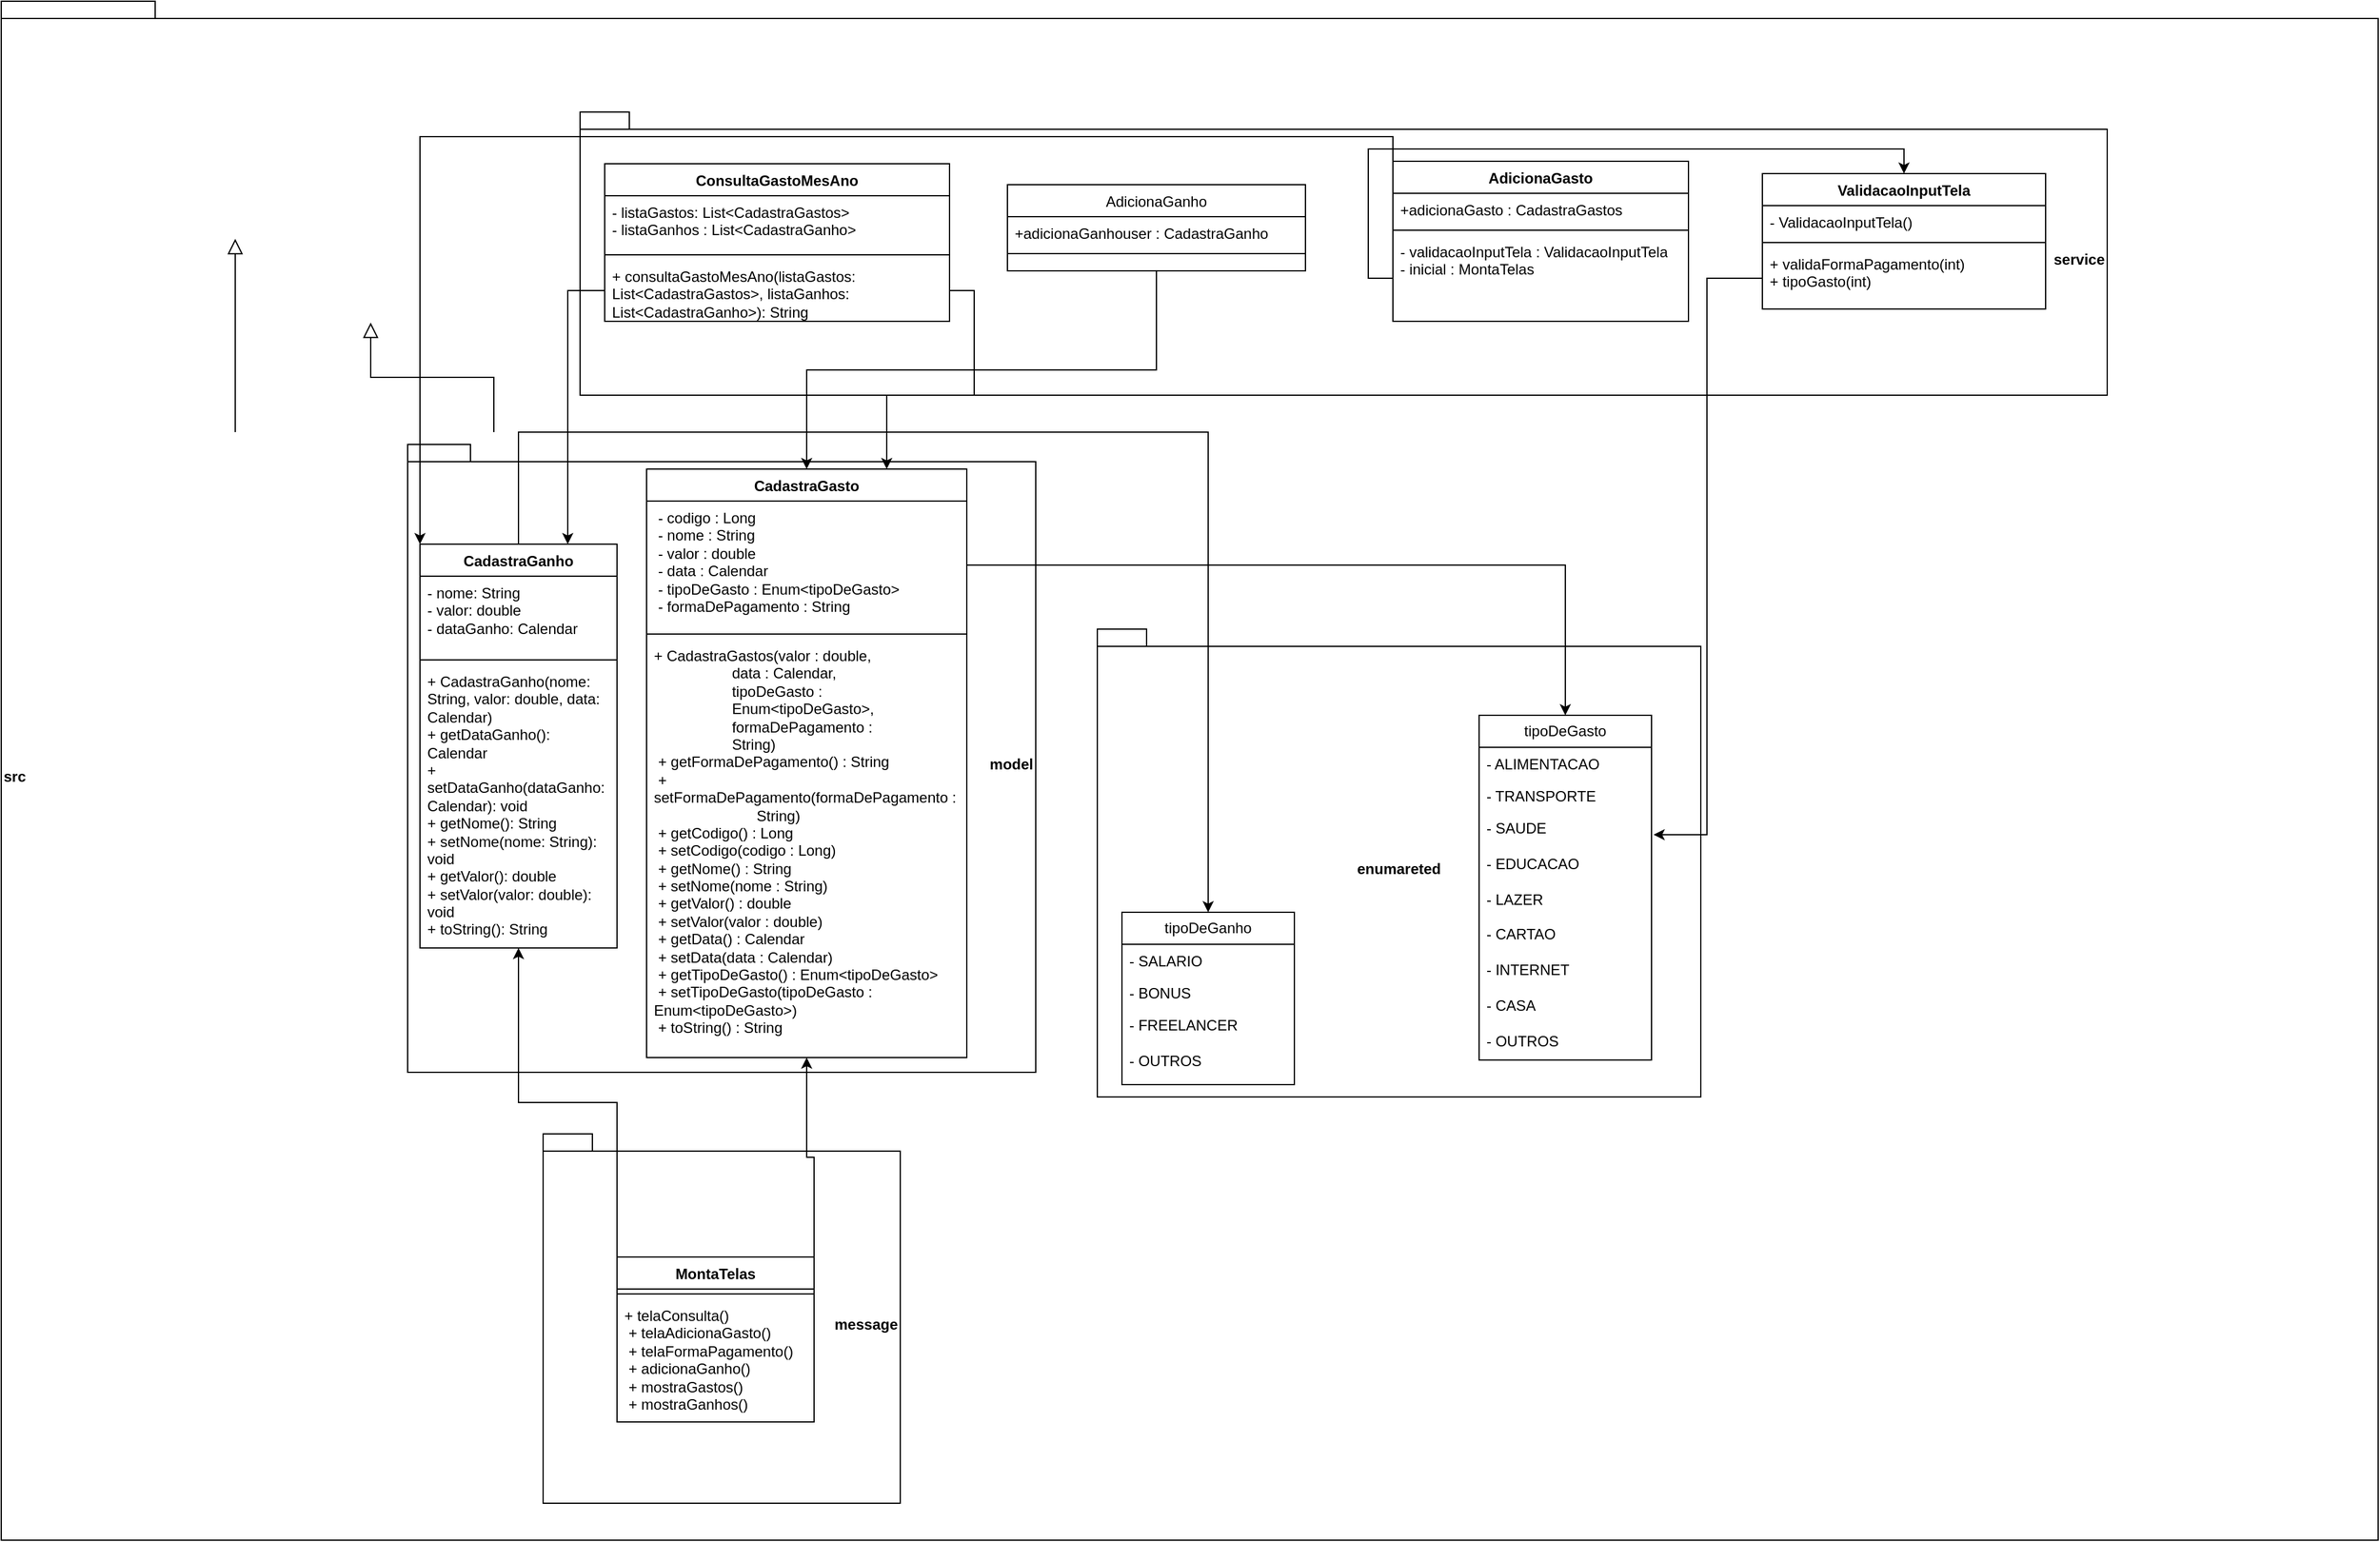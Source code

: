 <mxfile version="21.2.9" type="device">
  <diagram id="C5RBs43oDa-KdzZeNtuy" name="Page-1">
    <mxGraphModel dx="2390" dy="1273" grid="1" gridSize="10" guides="1" tooltips="1" connect="1" arrows="1" fold="1" page="1" pageScale="1" pageWidth="827" pageHeight="1169" math="0" shadow="0">
      <root>
        <mxCell id="WIyWlLk6GJQsqaUBKTNV-0" />
        <mxCell id="WIyWlLk6GJQsqaUBKTNV-1" parent="WIyWlLk6GJQsqaUBKTNV-0" />
        <mxCell id="knXETC93wysnIRJdYlWf-0" value="src" style="shape=folder;fontStyle=1;spacingTop=10;tabWidth=40;tabHeight=14;tabPosition=left;html=1;whiteSpace=wrap;align=left;" vertex="1" parent="WIyWlLk6GJQsqaUBKTNV-1">
          <mxGeometry x="10" y="10" width="1930" height="1250" as="geometry" />
        </mxCell>
        <mxCell id="zkfFHV4jXpPFQw0GAbJ--12" value="" style="endArrow=block;endSize=10;endFill=0;shadow=0;strokeWidth=1;rounded=0;edgeStyle=elbowEdgeStyle;elbow=vertical;" parent="WIyWlLk6GJQsqaUBKTNV-1" target="zkfFHV4jXpPFQw0GAbJ--0" edge="1">
          <mxGeometry width="160" relative="1" as="geometry">
            <mxPoint x="200" y="360" as="sourcePoint" />
            <mxPoint x="200" y="203" as="targetPoint" />
          </mxGeometry>
        </mxCell>
        <mxCell id="zkfFHV4jXpPFQw0GAbJ--16" value="" style="endArrow=block;endSize=10;endFill=0;shadow=0;strokeWidth=1;rounded=0;edgeStyle=elbowEdgeStyle;elbow=vertical;" parent="WIyWlLk6GJQsqaUBKTNV-1" target="zkfFHV4jXpPFQw0GAbJ--0" edge="1">
          <mxGeometry width="160" relative="1" as="geometry">
            <mxPoint x="410" y="360" as="sourcePoint" />
            <mxPoint x="310" y="271" as="targetPoint" />
          </mxGeometry>
        </mxCell>
        <mxCell id="knXETC93wysnIRJdYlWf-1" value="&lt;div style=&quot;&quot;&gt;&lt;span style=&quot;background-color: initial;&quot;&gt;service&lt;/span&gt;&lt;/div&gt;" style="shape=folder;fontStyle=1;spacingTop=10;tabWidth=40;tabHeight=14;tabPosition=left;html=1;whiteSpace=wrap;align=right;" vertex="1" parent="WIyWlLk6GJQsqaUBKTNV-1">
          <mxGeometry x="480" y="100" width="1240" height="230" as="geometry" />
        </mxCell>
        <mxCell id="knXETC93wysnIRJdYlWf-2" value="&lt;div style=&quot;&quot;&gt;&lt;span style=&quot;background-color: initial;&quot;&gt;model&lt;/span&gt;&lt;/div&gt;" style="shape=folder;fontStyle=1;spacingTop=10;tabWidth=40;tabHeight=14;tabPosition=left;html=1;whiteSpace=wrap;align=right;" vertex="1" parent="WIyWlLk6GJQsqaUBKTNV-1">
          <mxGeometry x="340" y="370" width="510" height="510" as="geometry" />
        </mxCell>
        <mxCell id="knXETC93wysnIRJdYlWf-3" value="enumareted&lt;br&gt;" style="shape=folder;fontStyle=1;spacingTop=10;tabWidth=40;tabHeight=14;tabPosition=left;html=1;whiteSpace=wrap;" vertex="1" parent="WIyWlLk6GJQsqaUBKTNV-1">
          <mxGeometry x="900" y="520" width="490" height="380" as="geometry" />
        </mxCell>
        <mxCell id="knXETC93wysnIRJdYlWf-4" value="&lt;div style=&quot;&quot;&gt;&lt;span style=&quot;background-color: initial;&quot;&gt;message&lt;/span&gt;&lt;/div&gt;" style="shape=folder;fontStyle=1;spacingTop=10;tabWidth=40;tabHeight=14;tabPosition=left;html=1;whiteSpace=wrap;align=right;" vertex="1" parent="WIyWlLk6GJQsqaUBKTNV-1">
          <mxGeometry x="450" y="930" width="290" height="300" as="geometry" />
        </mxCell>
        <mxCell id="knXETC93wysnIRJdYlWf-46" style="edgeStyle=orthogonalEdgeStyle;rounded=0;orthogonalLoop=1;jettySize=auto;html=1;exitX=0.5;exitY=1;exitDx=0;exitDy=0;entryX=0.5;entryY=0;entryDx=0;entryDy=0;" edge="1" parent="WIyWlLk6GJQsqaUBKTNV-1" source="zkfFHV4jXpPFQw0GAbJ--17" target="knXETC93wysnIRJdYlWf-25">
          <mxGeometry relative="1" as="geometry" />
        </mxCell>
        <mxCell id="zkfFHV4jXpPFQw0GAbJ--17" value="AdicionaGanho" style="swimlane;fontStyle=0;align=center;verticalAlign=top;childLayout=stackLayout;horizontal=1;startSize=26;horizontalStack=0;resizeParent=1;resizeLast=0;collapsible=1;marginBottom=0;rounded=0;shadow=0;strokeWidth=1;" parent="WIyWlLk6GJQsqaUBKTNV-1" vertex="1">
          <mxGeometry x="827" y="159" width="242" height="70" as="geometry">
            <mxRectangle x="550" y="140" width="160" height="26" as="alternateBounds" />
          </mxGeometry>
        </mxCell>
        <mxCell id="zkfFHV4jXpPFQw0GAbJ--18" value="+adicionaGanhouser : CadastraGanho" style="text;align=left;verticalAlign=top;spacingLeft=4;spacingRight=4;overflow=hidden;rotatable=0;points=[[0,0.5],[1,0.5]];portConstraint=eastwest;" parent="zkfFHV4jXpPFQw0GAbJ--17" vertex="1">
          <mxGeometry y="26" width="242" height="26" as="geometry" />
        </mxCell>
        <mxCell id="zkfFHV4jXpPFQw0GAbJ--23" value="" style="line;html=1;strokeWidth=1;align=left;verticalAlign=middle;spacingTop=-1;spacingLeft=3;spacingRight=3;rotatable=0;labelPosition=right;points=[];portConstraint=eastwest;" parent="zkfFHV4jXpPFQw0GAbJ--17" vertex="1">
          <mxGeometry y="52" width="242" height="8" as="geometry" />
        </mxCell>
        <mxCell id="knXETC93wysnIRJdYlWf-9" value="ValidacaoInputTela" style="swimlane;fontStyle=1;align=center;verticalAlign=top;childLayout=stackLayout;horizontal=1;startSize=26;horizontalStack=0;resizeParent=1;resizeParentMax=0;resizeLast=0;collapsible=1;marginBottom=0;whiteSpace=wrap;html=1;" vertex="1" parent="WIyWlLk6GJQsqaUBKTNV-1">
          <mxGeometry x="1440" y="150" width="230" height="110" as="geometry" />
        </mxCell>
        <mxCell id="knXETC93wysnIRJdYlWf-10" value="- ValidacaoInputTela()&amp;nbsp;" style="text;strokeColor=none;fillColor=none;align=left;verticalAlign=top;spacingLeft=4;spacingRight=4;overflow=hidden;rotatable=0;points=[[0,0.5],[1,0.5]];portConstraint=eastwest;whiteSpace=wrap;html=1;" vertex="1" parent="knXETC93wysnIRJdYlWf-9">
          <mxGeometry y="26" width="230" height="26" as="geometry" />
        </mxCell>
        <mxCell id="knXETC93wysnIRJdYlWf-11" value="" style="line;strokeWidth=1;fillColor=none;align=left;verticalAlign=middle;spacingTop=-1;spacingLeft=3;spacingRight=3;rotatable=0;labelPosition=right;points=[];portConstraint=eastwest;strokeColor=inherit;" vertex="1" parent="knXETC93wysnIRJdYlWf-9">
          <mxGeometry y="52" width="230" height="8" as="geometry" />
        </mxCell>
        <mxCell id="knXETC93wysnIRJdYlWf-12" value="&lt;div&gt;+ validaFormaPagamento(int)&amp;nbsp;&lt;/div&gt;&lt;div&gt;+ tipoGasto(int)&amp;nbsp;&lt;/div&gt;" style="text;strokeColor=none;fillColor=none;align=left;verticalAlign=top;spacingLeft=4;spacingRight=4;overflow=hidden;rotatable=0;points=[[0,0.5],[1,0.5]];portConstraint=eastwest;whiteSpace=wrap;html=1;" vertex="1" parent="knXETC93wysnIRJdYlWf-9">
          <mxGeometry y="60" width="230" height="50" as="geometry" />
        </mxCell>
        <mxCell id="knXETC93wysnIRJdYlWf-47" style="edgeStyle=orthogonalEdgeStyle;rounded=0;orthogonalLoop=1;jettySize=auto;html=1;exitX=0;exitY=0;exitDx=0;exitDy=0;entryX=0;entryY=0;entryDx=0;entryDy=0;" edge="1" parent="WIyWlLk6GJQsqaUBKTNV-1" source="knXETC93wysnIRJdYlWf-13" target="knXETC93wysnIRJdYlWf-21">
          <mxGeometry relative="1" as="geometry" />
        </mxCell>
        <mxCell id="knXETC93wysnIRJdYlWf-13" value="AdicionaGasto" style="swimlane;fontStyle=1;align=center;verticalAlign=top;childLayout=stackLayout;horizontal=1;startSize=26;horizontalStack=0;resizeParent=1;resizeParentMax=0;resizeLast=0;collapsible=1;marginBottom=0;whiteSpace=wrap;html=1;" vertex="1" parent="WIyWlLk6GJQsqaUBKTNV-1">
          <mxGeometry x="1140" y="140" width="240" height="130" as="geometry" />
        </mxCell>
        <mxCell id="knXETC93wysnIRJdYlWf-14" value="+adicionaGasto : CadastraGastos" style="text;strokeColor=none;fillColor=none;align=left;verticalAlign=top;spacingLeft=4;spacingRight=4;overflow=hidden;rotatable=0;points=[[0,0.5],[1,0.5]];portConstraint=eastwest;whiteSpace=wrap;html=1;" vertex="1" parent="knXETC93wysnIRJdYlWf-13">
          <mxGeometry y="26" width="240" height="26" as="geometry" />
        </mxCell>
        <mxCell id="knXETC93wysnIRJdYlWf-15" value="" style="line;strokeWidth=1;fillColor=none;align=left;verticalAlign=middle;spacingTop=-1;spacingLeft=3;spacingRight=3;rotatable=0;labelPosition=right;points=[];portConstraint=eastwest;strokeColor=inherit;" vertex="1" parent="knXETC93wysnIRJdYlWf-13">
          <mxGeometry y="52" width="240" height="8" as="geometry" />
        </mxCell>
        <mxCell id="knXETC93wysnIRJdYlWf-16" value="- validacaoInputTela : ValidacaoInputTela&lt;br&gt;- inicial : MontaTelas" style="text;strokeColor=none;fillColor=none;align=left;verticalAlign=top;spacingLeft=4;spacingRight=4;overflow=hidden;rotatable=0;points=[[0,0.5],[1,0.5]];portConstraint=eastwest;whiteSpace=wrap;html=1;" vertex="1" parent="knXETC93wysnIRJdYlWf-13">
          <mxGeometry y="60" width="240" height="70" as="geometry" />
        </mxCell>
        <mxCell id="knXETC93wysnIRJdYlWf-17" value="ConsultaGastoMesAno" style="swimlane;fontStyle=1;align=center;verticalAlign=top;childLayout=stackLayout;horizontal=1;startSize=26;horizontalStack=0;resizeParent=1;resizeParentMax=0;resizeLast=0;collapsible=1;marginBottom=0;whiteSpace=wrap;html=1;" vertex="1" parent="WIyWlLk6GJQsqaUBKTNV-1">
          <mxGeometry x="500" y="142" width="280" height="128" as="geometry" />
        </mxCell>
        <mxCell id="knXETC93wysnIRJdYlWf-18" value="- listaGastos: List&amp;lt;CadastraGastos&amp;gt;&lt;br&gt;- listaGanhos : List&amp;lt;CadastraGanho&amp;gt;" style="text;strokeColor=none;fillColor=none;align=left;verticalAlign=top;spacingLeft=4;spacingRight=4;overflow=hidden;rotatable=0;points=[[0,0.5],[1,0.5]];portConstraint=eastwest;whiteSpace=wrap;html=1;" vertex="1" parent="knXETC93wysnIRJdYlWf-17">
          <mxGeometry y="26" width="280" height="44" as="geometry" />
        </mxCell>
        <mxCell id="knXETC93wysnIRJdYlWf-19" value="" style="line;strokeWidth=1;fillColor=none;align=left;verticalAlign=middle;spacingTop=-1;spacingLeft=3;spacingRight=3;rotatable=0;labelPosition=right;points=[];portConstraint=eastwest;strokeColor=inherit;" vertex="1" parent="knXETC93wysnIRJdYlWf-17">
          <mxGeometry y="70" width="280" height="8" as="geometry" />
        </mxCell>
        <mxCell id="knXETC93wysnIRJdYlWf-20" value="+ consultaGastoMesAno(listaGastos: List&amp;lt;CadastraGastos&amp;gt;, listaGanhos: List&amp;lt;CadastraGanho&amp;gt;): String" style="text;strokeColor=none;fillColor=none;align=left;verticalAlign=top;spacingLeft=4;spacingRight=4;overflow=hidden;rotatable=0;points=[[0,0.5],[1,0.5]];portConstraint=eastwest;whiteSpace=wrap;html=1;" vertex="1" parent="knXETC93wysnIRJdYlWf-17">
          <mxGeometry y="78" width="280" height="50" as="geometry" />
        </mxCell>
        <mxCell id="knXETC93wysnIRJdYlWf-45" style="edgeStyle=orthogonalEdgeStyle;rounded=0;orthogonalLoop=1;jettySize=auto;html=1;exitX=0.5;exitY=0;exitDx=0;exitDy=0;entryX=0.5;entryY=0;entryDx=0;entryDy=0;" edge="1" parent="WIyWlLk6GJQsqaUBKTNV-1" source="knXETC93wysnIRJdYlWf-21" target="knXETC93wysnIRJdYlWf-33">
          <mxGeometry relative="1" as="geometry">
            <Array as="points">
              <mxPoint x="430" y="360" />
              <mxPoint x="990" y="360" />
            </Array>
          </mxGeometry>
        </mxCell>
        <mxCell id="knXETC93wysnIRJdYlWf-21" value="CadastraGanho" style="swimlane;fontStyle=1;align=center;verticalAlign=top;childLayout=stackLayout;horizontal=1;startSize=26;horizontalStack=0;resizeParent=1;resizeParentMax=0;resizeLast=0;collapsible=1;marginBottom=0;whiteSpace=wrap;html=1;" vertex="1" parent="WIyWlLk6GJQsqaUBKTNV-1">
          <mxGeometry x="350" y="451" width="160" height="328" as="geometry" />
        </mxCell>
        <mxCell id="knXETC93wysnIRJdYlWf-22" value="&lt;div&gt;- nome: String&lt;/div&gt;&lt;div&gt;- valor: double&lt;/div&gt;&lt;div&gt;- dataGanho: Calendar&lt;/div&gt;" style="text;strokeColor=none;fillColor=none;align=left;verticalAlign=top;spacingLeft=4;spacingRight=4;overflow=hidden;rotatable=0;points=[[0,0.5],[1,0.5]];portConstraint=eastwest;whiteSpace=wrap;html=1;" vertex="1" parent="knXETC93wysnIRJdYlWf-21">
          <mxGeometry y="26" width="160" height="64" as="geometry" />
        </mxCell>
        <mxCell id="knXETC93wysnIRJdYlWf-23" value="" style="line;strokeWidth=1;fillColor=none;align=left;verticalAlign=middle;spacingTop=-1;spacingLeft=3;spacingRight=3;rotatable=0;labelPosition=right;points=[];portConstraint=eastwest;strokeColor=inherit;" vertex="1" parent="knXETC93wysnIRJdYlWf-21">
          <mxGeometry y="90" width="160" height="8" as="geometry" />
        </mxCell>
        <mxCell id="knXETC93wysnIRJdYlWf-24" value="&lt;div&gt;+ CadastraGanho(nome: String, valor: double, data: Calendar)&lt;/div&gt;&lt;div&gt;+ getDataGanho(): Calendar&lt;/div&gt;&lt;div&gt;+ setDataGanho(dataGanho: Calendar): void&lt;/div&gt;&lt;div&gt;+ getNome(): String&lt;/div&gt;&lt;div&gt;+ setNome(nome: String): void&lt;/div&gt;&lt;div&gt;+ getValor(): double&lt;/div&gt;&lt;div&gt;+ setValor(valor: double): void&lt;/div&gt;&lt;div&gt;+ toString(): String&lt;/div&gt;" style="text;strokeColor=none;fillColor=none;align=left;verticalAlign=top;spacingLeft=4;spacingRight=4;overflow=hidden;rotatable=0;points=[[0,0.5],[1,0.5]];portConstraint=eastwest;whiteSpace=wrap;html=1;" vertex="1" parent="knXETC93wysnIRJdYlWf-21">
          <mxGeometry y="98" width="160" height="230" as="geometry" />
        </mxCell>
        <mxCell id="knXETC93wysnIRJdYlWf-25" value="CadastraGasto" style="swimlane;fontStyle=1;align=center;verticalAlign=top;childLayout=stackLayout;horizontal=1;startSize=26;horizontalStack=0;resizeParent=1;resizeParentMax=0;resizeLast=0;collapsible=1;marginBottom=0;whiteSpace=wrap;html=1;" vertex="1" parent="WIyWlLk6GJQsqaUBKTNV-1">
          <mxGeometry x="534" y="390" width="260" height="478" as="geometry" />
        </mxCell>
        <mxCell id="knXETC93wysnIRJdYlWf-26" value="&lt;div&gt;&amp;nbsp;- codigo : Long&amp;nbsp; &amp;nbsp; &amp;nbsp; &amp;nbsp; &amp;nbsp; &amp;nbsp; &amp;nbsp; &amp;nbsp; &amp;nbsp;&lt;/div&gt;&lt;div&gt;&amp;nbsp;- nome : String&amp;nbsp; &amp;nbsp; &amp;nbsp; &amp;nbsp; &amp;nbsp; &amp;nbsp; &amp;nbsp; &amp;nbsp; &amp;nbsp;&lt;/div&gt;&lt;div&gt;&amp;nbsp;- valor : double&amp;nbsp; &amp;nbsp; &amp;nbsp; &amp;nbsp; &amp;nbsp; &amp;nbsp; &amp;nbsp; &amp;nbsp;&amp;nbsp;&lt;/div&gt;&lt;div&gt;&amp;nbsp;- data : Calendar&amp;nbsp; &amp;nbsp; &amp;nbsp; &amp;nbsp; &amp;nbsp; &amp;nbsp; &amp;nbsp; &amp;nbsp;&lt;/div&gt;&lt;div&gt;&amp;nbsp;- tipoDeGasto : Enum&amp;lt;tipoDeGasto&amp;gt;&lt;/div&gt;&lt;div&gt;&amp;nbsp;- formaDePagamento : String&amp;nbsp; &amp;nbsp; &amp;nbsp;&lt;/div&gt;" style="text;strokeColor=none;fillColor=none;align=left;verticalAlign=top;spacingLeft=4;spacingRight=4;overflow=hidden;rotatable=0;points=[[0,0.5],[1,0.5]];portConstraint=eastwest;whiteSpace=wrap;html=1;" vertex="1" parent="knXETC93wysnIRJdYlWf-25">
          <mxGeometry y="26" width="260" height="104" as="geometry" />
        </mxCell>
        <mxCell id="knXETC93wysnIRJdYlWf-27" value="" style="line;strokeWidth=1;fillColor=none;align=left;verticalAlign=middle;spacingTop=-1;spacingLeft=3;spacingRight=3;rotatable=0;labelPosition=right;points=[];portConstraint=eastwest;strokeColor=inherit;" vertex="1" parent="knXETC93wysnIRJdYlWf-25">
          <mxGeometry y="130" width="260" height="8" as="geometry" />
        </mxCell>
        <mxCell id="knXETC93wysnIRJdYlWf-28" value="&lt;div&gt;+ CadastraGastos(valor : double,&lt;/div&gt;&lt;div&gt;&amp;nbsp; &amp;nbsp; &amp;nbsp; &amp;nbsp; &amp;nbsp; &amp;nbsp; &amp;nbsp; &amp;nbsp; &amp;nbsp; &amp;nbsp;data : Calendar,&lt;/div&gt;&lt;div&gt;&amp;nbsp; &amp;nbsp; &amp;nbsp; &amp;nbsp; &amp;nbsp; &amp;nbsp; &amp;nbsp; &amp;nbsp; &amp;nbsp; &amp;nbsp;tipoDeGasto :&amp;nbsp;&amp;nbsp;&lt;/div&gt;&lt;div&gt;&amp;nbsp; &amp;nbsp; &amp;nbsp; &amp;nbsp; &amp;nbsp; &amp;nbsp; &amp;nbsp; &amp;nbsp; &amp;nbsp; &amp;nbsp;Enum&amp;lt;tipoDeGasto&amp;gt;,&lt;/div&gt;&lt;div&gt;&amp;nbsp; &amp;nbsp; &amp;nbsp; &amp;nbsp; &amp;nbsp; &amp;nbsp; &amp;nbsp; &amp;nbsp; &amp;nbsp; &amp;nbsp;formaDePagamento :&lt;/div&gt;&lt;div&gt;&amp;nbsp; &amp;nbsp; &amp;nbsp; &amp;nbsp; &amp;nbsp; &amp;nbsp; &amp;nbsp; &amp;nbsp; &amp;nbsp; &amp;nbsp;String)&amp;nbsp; &amp;nbsp; &amp;nbsp; &amp;nbsp; &amp;nbsp;&lt;/div&gt;&lt;div&gt;&amp;nbsp;+ getFormaDePagamento() : String&amp;nbsp;&lt;/div&gt;&lt;div&gt;&amp;nbsp;+ setFormaDePagamento(formaDePagamento :&lt;/div&gt;&lt;div&gt;&amp;nbsp; &amp;nbsp; &amp;nbsp; &amp;nbsp; &amp;nbsp; &amp;nbsp; &amp;nbsp; &amp;nbsp; &amp;nbsp; &amp;nbsp; &amp;nbsp; &amp;nbsp; &amp;nbsp;String)&amp;nbsp; &amp;nbsp;&lt;/div&gt;&lt;div&gt;&amp;nbsp;+ getCodigo() : Long&amp;nbsp; &amp;nbsp; &amp;nbsp; &amp;nbsp; &amp;nbsp; &amp;nbsp;&amp;nbsp;&lt;/div&gt;&lt;div&gt;&amp;nbsp;+ setCodigo(codigo : Long)&amp;nbsp; &amp;nbsp; &amp;nbsp;&amp;nbsp;&lt;/div&gt;&lt;div&gt;&amp;nbsp;+ getNome() : String&amp;nbsp; &amp;nbsp; &amp;nbsp; &amp;nbsp; &amp;nbsp; &amp;nbsp;&amp;nbsp;&lt;/div&gt;&lt;div&gt;&amp;nbsp;+ setNome(nome : String)&amp;nbsp; &amp;nbsp; &amp;nbsp; &amp;nbsp;&amp;nbsp;&lt;/div&gt;&lt;div&gt;&amp;nbsp;+ getValor() : double&amp;nbsp; &amp;nbsp; &amp;nbsp; &amp;nbsp; &amp;nbsp; &amp;nbsp;&lt;/div&gt;&lt;div&gt;&amp;nbsp;+ setValor(valor : double)&amp;nbsp; &amp;nbsp; &amp;nbsp;&amp;nbsp;&lt;/div&gt;&lt;div&gt;&amp;nbsp;+ getData() : Calendar&amp;nbsp; &amp;nbsp; &amp;nbsp; &amp;nbsp; &amp;nbsp;&amp;nbsp;&lt;/div&gt;&lt;div&gt;&amp;nbsp;+ setData(data : Calendar)&amp;nbsp; &amp;nbsp; &amp;nbsp;&amp;nbsp;&lt;/div&gt;&lt;div&gt;&amp;nbsp;+ getTipoDeGasto() : Enum&amp;lt;tipoDeGasto&amp;gt;&lt;/div&gt;&lt;div&gt;&amp;nbsp;+ setTipoDeGasto(tipoDeGasto : Enum&amp;lt;tipoDeGasto&amp;gt;)&lt;/div&gt;&lt;div&gt;&amp;nbsp;+ toString() : String&amp;nbsp; &amp;nbsp; &amp;nbsp; &amp;nbsp; &amp;nbsp; &amp;nbsp;&lt;/div&gt;" style="text;strokeColor=none;fillColor=none;align=left;verticalAlign=top;spacingLeft=4;spacingRight=4;overflow=hidden;rotatable=0;points=[[0,0.5],[1,0.5]];portConstraint=eastwest;whiteSpace=wrap;html=1;" vertex="1" parent="knXETC93wysnIRJdYlWf-25">
          <mxGeometry y="138" width="260" height="340" as="geometry" />
        </mxCell>
        <mxCell id="knXETC93wysnIRJdYlWf-42" style="edgeStyle=orthogonalEdgeStyle;rounded=0;orthogonalLoop=1;jettySize=auto;html=1;exitX=0;exitY=0;exitDx=0;exitDy=0;" edge="1" parent="WIyWlLk6GJQsqaUBKTNV-1" source="knXETC93wysnIRJdYlWf-29" target="knXETC93wysnIRJdYlWf-21">
          <mxGeometry relative="1" as="geometry" />
        </mxCell>
        <mxCell id="knXETC93wysnIRJdYlWf-43" style="edgeStyle=orthogonalEdgeStyle;rounded=0;orthogonalLoop=1;jettySize=auto;html=1;exitX=1;exitY=0;exitDx=0;exitDy=0;" edge="1" parent="WIyWlLk6GJQsqaUBKTNV-1" source="knXETC93wysnIRJdYlWf-29" target="knXETC93wysnIRJdYlWf-25">
          <mxGeometry relative="1" as="geometry" />
        </mxCell>
        <mxCell id="knXETC93wysnIRJdYlWf-29" value="MontaTelas" style="swimlane;fontStyle=1;align=center;verticalAlign=top;childLayout=stackLayout;horizontal=1;startSize=26;horizontalStack=0;resizeParent=1;resizeParentMax=0;resizeLast=0;collapsible=1;marginBottom=0;whiteSpace=wrap;html=1;" vertex="1" parent="WIyWlLk6GJQsqaUBKTNV-1">
          <mxGeometry x="510" y="1030" width="160" height="134" as="geometry" />
        </mxCell>
        <mxCell id="knXETC93wysnIRJdYlWf-31" value="" style="line;strokeWidth=1;fillColor=none;align=left;verticalAlign=middle;spacingTop=-1;spacingLeft=3;spacingRight=3;rotatable=0;labelPosition=right;points=[];portConstraint=eastwest;strokeColor=inherit;" vertex="1" parent="knXETC93wysnIRJdYlWf-29">
          <mxGeometry y="26" width="160" height="8" as="geometry" />
        </mxCell>
        <mxCell id="knXETC93wysnIRJdYlWf-32" value="&lt;div&gt;+ telaConsulta()&amp;nbsp; &amp;nbsp; &amp;nbsp; &amp;nbsp;&lt;/div&gt;&lt;div&gt;&amp;nbsp;+ telaAdicionaGasto()&amp;nbsp;&amp;nbsp;&lt;/div&gt;&lt;div&gt;&amp;nbsp;+ telaFormaPagamento()&amp;nbsp;&lt;/div&gt;&lt;div&gt;&amp;nbsp;+ adicionaGanho()&amp;nbsp; &amp;nbsp; &amp;nbsp;&amp;nbsp;&lt;/div&gt;&lt;div&gt;&amp;nbsp;+ mostraGastos()&amp;nbsp; &amp;nbsp; &amp;nbsp; &amp;nbsp;&lt;/div&gt;&lt;div&gt;&amp;nbsp;+ mostraGanhos()&lt;/div&gt;" style="text;strokeColor=none;fillColor=none;align=left;verticalAlign=top;spacingLeft=4;spacingRight=4;overflow=hidden;rotatable=0;points=[[0,0.5],[1,0.5]];portConstraint=eastwest;whiteSpace=wrap;html=1;" vertex="1" parent="knXETC93wysnIRJdYlWf-29">
          <mxGeometry y="34" width="160" height="100" as="geometry" />
        </mxCell>
        <mxCell id="knXETC93wysnIRJdYlWf-33" value="tipoDeGanho&lt;br&gt;" style="swimlane;fontStyle=0;childLayout=stackLayout;horizontal=1;startSize=26;fillColor=none;horizontalStack=0;resizeParent=1;resizeParentMax=0;resizeLast=0;collapsible=1;marginBottom=0;whiteSpace=wrap;html=1;" vertex="1" parent="WIyWlLk6GJQsqaUBKTNV-1">
          <mxGeometry x="920" y="750" width="140" height="140" as="geometry" />
        </mxCell>
        <mxCell id="knXETC93wysnIRJdYlWf-34" value="- SALARIO&lt;br&gt;" style="text;strokeColor=none;fillColor=none;align=left;verticalAlign=top;spacingLeft=4;spacingRight=4;overflow=hidden;rotatable=0;points=[[0,0.5],[1,0.5]];portConstraint=eastwest;whiteSpace=wrap;html=1;" vertex="1" parent="knXETC93wysnIRJdYlWf-33">
          <mxGeometry y="26" width="140" height="26" as="geometry" />
        </mxCell>
        <mxCell id="knXETC93wysnIRJdYlWf-35" value="- BONUS" style="text;strokeColor=none;fillColor=none;align=left;verticalAlign=top;spacingLeft=4;spacingRight=4;overflow=hidden;rotatable=0;points=[[0,0.5],[1,0.5]];portConstraint=eastwest;whiteSpace=wrap;html=1;" vertex="1" parent="knXETC93wysnIRJdYlWf-33">
          <mxGeometry y="52" width="140" height="26" as="geometry" />
        </mxCell>
        <mxCell id="knXETC93wysnIRJdYlWf-36" value="- FREELANCER&lt;br&gt;&lt;br&gt;- OUTROS" style="text;strokeColor=none;fillColor=none;align=left;verticalAlign=top;spacingLeft=4;spacingRight=4;overflow=hidden;rotatable=0;points=[[0,0.5],[1,0.5]];portConstraint=eastwest;whiteSpace=wrap;html=1;" vertex="1" parent="knXETC93wysnIRJdYlWf-33">
          <mxGeometry y="78" width="140" height="62" as="geometry" />
        </mxCell>
        <mxCell id="knXETC93wysnIRJdYlWf-37" value="tipoDeGasto" style="swimlane;fontStyle=0;childLayout=stackLayout;horizontal=1;startSize=26;fillColor=none;horizontalStack=0;resizeParent=1;resizeParentMax=0;resizeLast=0;collapsible=1;marginBottom=0;whiteSpace=wrap;html=1;" vertex="1" parent="WIyWlLk6GJQsqaUBKTNV-1">
          <mxGeometry x="1210" y="590" width="140" height="280" as="geometry" />
        </mxCell>
        <mxCell id="knXETC93wysnIRJdYlWf-38" value="- ALIMENTACAO" style="text;strokeColor=none;fillColor=none;align=left;verticalAlign=top;spacingLeft=4;spacingRight=4;overflow=hidden;rotatable=0;points=[[0,0.5],[1,0.5]];portConstraint=eastwest;whiteSpace=wrap;html=1;" vertex="1" parent="knXETC93wysnIRJdYlWf-37">
          <mxGeometry y="26" width="140" height="26" as="geometry" />
        </mxCell>
        <mxCell id="knXETC93wysnIRJdYlWf-39" value="- TRANSPORTE" style="text;strokeColor=none;fillColor=none;align=left;verticalAlign=top;spacingLeft=4;spacingRight=4;overflow=hidden;rotatable=0;points=[[0,0.5],[1,0.5]];portConstraint=eastwest;whiteSpace=wrap;html=1;" vertex="1" parent="knXETC93wysnIRJdYlWf-37">
          <mxGeometry y="52" width="140" height="26" as="geometry" />
        </mxCell>
        <mxCell id="knXETC93wysnIRJdYlWf-40" value="- SAUDE&lt;br&gt;&lt;br&gt;- EDUCACAO&lt;br&gt;&lt;br&gt;- LAZER&lt;br&gt;&lt;br&gt;- CARTAO&lt;br&gt;&lt;br&gt;- INTERNET&lt;br&gt;&lt;br&gt;- CASA&lt;br&gt;&lt;br&gt;- OUTROS" style="text;strokeColor=none;fillColor=none;align=left;verticalAlign=top;spacingLeft=4;spacingRight=4;overflow=hidden;rotatable=0;points=[[0,0.5],[1,0.5]];portConstraint=eastwest;whiteSpace=wrap;html=1;" vertex="1" parent="knXETC93wysnIRJdYlWf-37">
          <mxGeometry y="78" width="140" height="202" as="geometry" />
        </mxCell>
        <mxCell id="knXETC93wysnIRJdYlWf-44" style="edgeStyle=orthogonalEdgeStyle;rounded=0;orthogonalLoop=1;jettySize=auto;html=1;exitX=1;exitY=0.5;exitDx=0;exitDy=0;entryX=0.5;entryY=0;entryDx=0;entryDy=0;" edge="1" parent="WIyWlLk6GJQsqaUBKTNV-1" source="knXETC93wysnIRJdYlWf-26" target="knXETC93wysnIRJdYlWf-37">
          <mxGeometry relative="1" as="geometry" />
        </mxCell>
        <mxCell id="knXETC93wysnIRJdYlWf-48" style="edgeStyle=orthogonalEdgeStyle;rounded=0;orthogonalLoop=1;jettySize=auto;html=1;exitX=0;exitY=0.5;exitDx=0;exitDy=0;entryX=0.5;entryY=0;entryDx=0;entryDy=0;" edge="1" parent="WIyWlLk6GJQsqaUBKTNV-1" source="knXETC93wysnIRJdYlWf-16" target="knXETC93wysnIRJdYlWf-9">
          <mxGeometry relative="1" as="geometry" />
        </mxCell>
        <mxCell id="knXETC93wysnIRJdYlWf-49" style="edgeStyle=orthogonalEdgeStyle;rounded=0;orthogonalLoop=1;jettySize=auto;html=1;exitX=0;exitY=0.5;exitDx=0;exitDy=0;entryX=1.012;entryY=0.094;entryDx=0;entryDy=0;entryPerimeter=0;" edge="1" parent="WIyWlLk6GJQsqaUBKTNV-1" source="knXETC93wysnIRJdYlWf-12" target="knXETC93wysnIRJdYlWf-40">
          <mxGeometry relative="1" as="geometry" />
        </mxCell>
        <mxCell id="knXETC93wysnIRJdYlWf-50" style="edgeStyle=orthogonalEdgeStyle;rounded=0;orthogonalLoop=1;jettySize=auto;html=1;exitX=1;exitY=0.5;exitDx=0;exitDy=0;entryX=0.75;entryY=0;entryDx=0;entryDy=0;" edge="1" parent="WIyWlLk6GJQsqaUBKTNV-1" source="knXETC93wysnIRJdYlWf-20" target="knXETC93wysnIRJdYlWf-25">
          <mxGeometry relative="1" as="geometry" />
        </mxCell>
        <mxCell id="knXETC93wysnIRJdYlWf-51" style="edgeStyle=orthogonalEdgeStyle;rounded=0;orthogonalLoop=1;jettySize=auto;html=1;exitX=0;exitY=0.5;exitDx=0;exitDy=0;entryX=0.75;entryY=0;entryDx=0;entryDy=0;" edge="1" parent="WIyWlLk6GJQsqaUBKTNV-1" source="knXETC93wysnIRJdYlWf-20" target="knXETC93wysnIRJdYlWf-21">
          <mxGeometry relative="1" as="geometry" />
        </mxCell>
      </root>
    </mxGraphModel>
  </diagram>
</mxfile>
